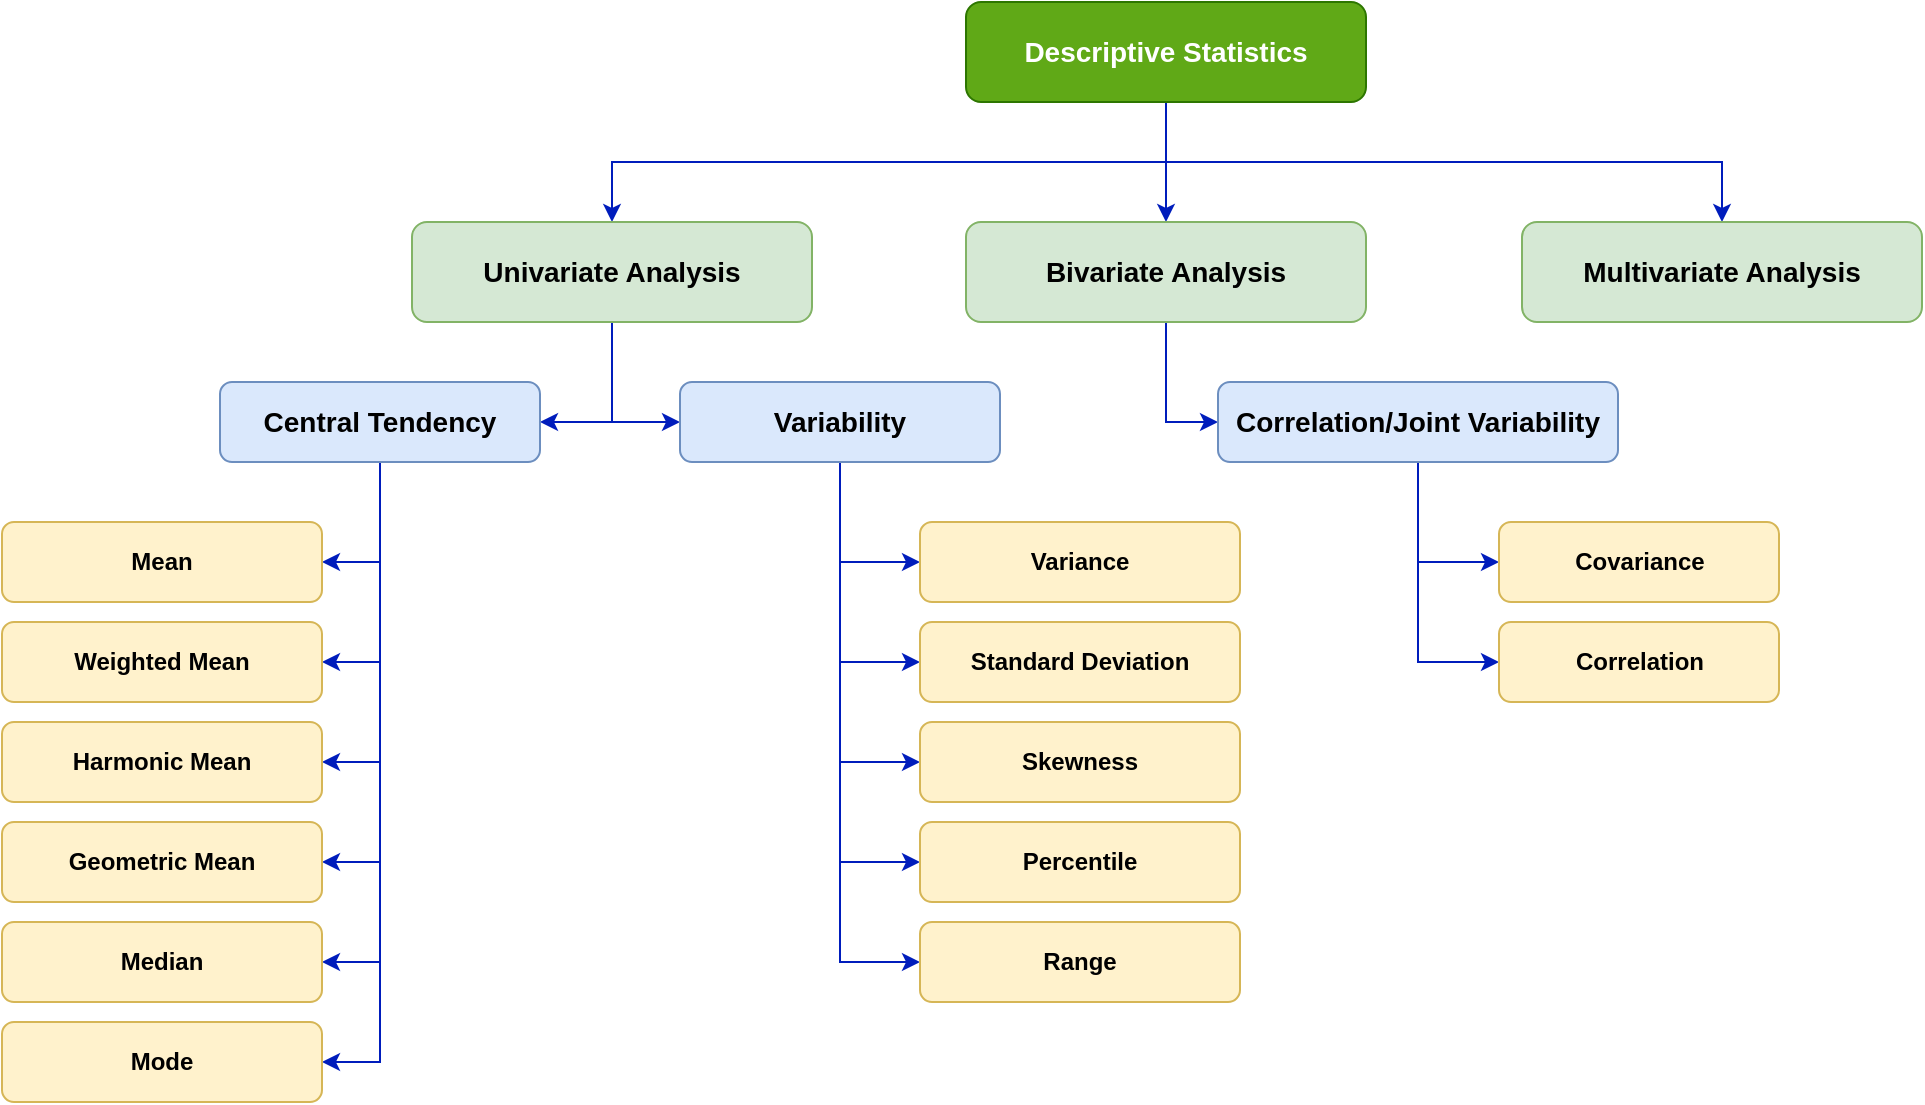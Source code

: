 <mxfile version="20.8.16" type="device"><diagram id="C5RBs43oDa-KdzZeNtuy" name="Page-1"><mxGraphModel dx="1556" dy="948" grid="1" gridSize="10" guides="1" tooltips="1" connect="1" arrows="1" fold="1" page="1" pageScale="1" pageWidth="1169" pageHeight="827" math="0" shadow="0"><root><mxCell id="WIyWlLk6GJQsqaUBKTNV-0"/><mxCell id="WIyWlLk6GJQsqaUBKTNV-1" parent="WIyWlLk6GJQsqaUBKTNV-0"/><mxCell id="yxkWiozBk-cY0VoZpgmD-3" style="edgeStyle=orthogonalEdgeStyle;rounded=0;orthogonalLoop=1;jettySize=auto;html=1;exitX=0.5;exitY=1;exitDx=0;exitDy=0;fillColor=#0050ef;strokeColor=#001DBC;strokeWidth=1;" parent="WIyWlLk6GJQsqaUBKTNV-1" source="WIyWlLk6GJQsqaUBKTNV-3" target="yxkWiozBk-cY0VoZpgmD-0" edge="1"><mxGeometry relative="1" as="geometry"/></mxCell><mxCell id="yxkWiozBk-cY0VoZpgmD-4" style="edgeStyle=orthogonalEdgeStyle;rounded=0;orthogonalLoop=1;jettySize=auto;html=1;exitX=0.5;exitY=1;exitDx=0;exitDy=0;fillColor=#0050ef;strokeColor=#001DBC;strokeWidth=1;" parent="WIyWlLk6GJQsqaUBKTNV-1" source="WIyWlLk6GJQsqaUBKTNV-3" target="yxkWiozBk-cY0VoZpgmD-2" edge="1"><mxGeometry relative="1" as="geometry"/></mxCell><mxCell id="XpXdbwIJvyWm-Mcsz4As-12" style="edgeStyle=orthogonalEdgeStyle;rounded=0;orthogonalLoop=1;jettySize=auto;html=1;exitX=0.5;exitY=1;exitDx=0;exitDy=0;entryX=0.5;entryY=0;entryDx=0;entryDy=0;fontSize=12;fillColor=#0050ef;strokeColor=#001DBC;" parent="WIyWlLk6GJQsqaUBKTNV-1" source="WIyWlLk6GJQsqaUBKTNV-3" target="XpXdbwIJvyWm-Mcsz4As-0" edge="1"><mxGeometry relative="1" as="geometry"/></mxCell><mxCell id="WIyWlLk6GJQsqaUBKTNV-3" value="Descriptive Statistics" style="rounded=1;whiteSpace=wrap;html=1;fontSize=14;glass=0;strokeWidth=1;shadow=0;fillColor=#60a917;strokeColor=#2D7600;fontStyle=1;fontColor=#ffffff;" parent="WIyWlLk6GJQsqaUBKTNV-1" vertex="1"><mxGeometry x="587" y="40" width="200" height="50" as="geometry"/></mxCell><mxCell id="LpRE4Hr6BKssz84tCFgL-5" style="edgeStyle=orthogonalEdgeStyle;rounded=0;orthogonalLoop=1;jettySize=auto;html=1;exitX=0.5;exitY=1;exitDx=0;exitDy=0;entryX=1;entryY=0.5;entryDx=0;entryDy=0;fillColor=#0050ef;strokeColor=#001DBC;" edge="1" parent="WIyWlLk6GJQsqaUBKTNV-1" source="yxkWiozBk-cY0VoZpgmD-0" target="yxkWiozBk-cY0VoZpgmD-38"><mxGeometry relative="1" as="geometry"/></mxCell><mxCell id="LpRE4Hr6BKssz84tCFgL-6" style="edgeStyle=orthogonalEdgeStyle;rounded=0;orthogonalLoop=1;jettySize=auto;html=1;exitX=0.5;exitY=1;exitDx=0;exitDy=0;entryX=0;entryY=0.5;entryDx=0;entryDy=0;fillColor=#0050ef;strokeColor=#001DBC;" edge="1" parent="WIyWlLk6GJQsqaUBKTNV-1" source="yxkWiozBk-cY0VoZpgmD-0" target="yxkWiozBk-cY0VoZpgmD-39"><mxGeometry relative="1" as="geometry"/></mxCell><mxCell id="yxkWiozBk-cY0VoZpgmD-0" value="Univariate Analysis" style="rounded=1;whiteSpace=wrap;html=1;fontSize=14;glass=0;strokeWidth=1;shadow=0;fillColor=#d5e8d4;strokeColor=#82b366;fontStyle=1" parent="WIyWlLk6GJQsqaUBKTNV-1" vertex="1"><mxGeometry x="310" y="150" width="200" height="50" as="geometry"/></mxCell><mxCell id="XpXdbwIJvyWm-Mcsz4As-13" style="edgeStyle=orthogonalEdgeStyle;rounded=0;orthogonalLoop=1;jettySize=auto;html=1;exitX=0.5;exitY=1;exitDx=0;exitDy=0;entryX=0;entryY=0.5;entryDx=0;entryDy=0;fontSize=12;fillColor=#0050ef;strokeColor=#001DBC;" parent="WIyWlLk6GJQsqaUBKTNV-1" source="yxkWiozBk-cY0VoZpgmD-2" target="XpXdbwIJvyWm-Mcsz4As-1" edge="1"><mxGeometry relative="1" as="geometry"/></mxCell><mxCell id="yxkWiozBk-cY0VoZpgmD-2" value="Bivariate Analysis" style="rounded=1;whiteSpace=wrap;html=1;fontSize=14;glass=0;strokeWidth=1;shadow=0;fillColor=#d5e8d4;strokeColor=#82b366;fontStyle=1" parent="WIyWlLk6GJQsqaUBKTNV-1" vertex="1"><mxGeometry x="587" y="150" width="200" height="50" as="geometry"/></mxCell><mxCell id="yxkWiozBk-cY0VoZpgmD-16" style="edgeStyle=orthogonalEdgeStyle;rounded=0;orthogonalLoop=1;jettySize=auto;html=1;exitX=0.5;exitY=1;exitDx=0;exitDy=0;entryX=0;entryY=0.5;entryDx=0;entryDy=0;strokeWidth=1;fillColor=#0050ef;strokeColor=#001DBC;" parent="WIyWlLk6GJQsqaUBKTNV-1" edge="1"><mxGeometry relative="1" as="geometry"><mxPoint x="952" y="290" as="sourcePoint"/></mxGeometry></mxCell><mxCell id="yxkWiozBk-cY0VoZpgmD-13" style="edgeStyle=orthogonalEdgeStyle;rounded=0;orthogonalLoop=1;jettySize=auto;html=1;exitX=0.5;exitY=1;exitDx=0;exitDy=0;entryX=0;entryY=0.5;entryDx=0;entryDy=0;strokeWidth=1;fillColor=#0050ef;strokeColor=#001DBC;" parent="WIyWlLk6GJQsqaUBKTNV-1" edge="1"><mxGeometry relative="1" as="geometry"><mxPoint x="965" y="433" as="sourcePoint"/></mxGeometry></mxCell><mxCell id="yxkWiozBk-cY0VoZpgmD-14" style="edgeStyle=orthogonalEdgeStyle;rounded=0;orthogonalLoop=1;jettySize=auto;html=1;exitX=0.5;exitY=1;exitDx=0;exitDy=0;entryX=0;entryY=0.5;entryDx=0;entryDy=0;strokeWidth=1;fillColor=#0050ef;strokeColor=#001DBC;" parent="WIyWlLk6GJQsqaUBKTNV-1" edge="1"><mxGeometry relative="1" as="geometry"><mxPoint x="965" y="433" as="sourcePoint"/></mxGeometry></mxCell><mxCell id="yxkWiozBk-cY0VoZpgmD-33" style="edgeStyle=orthogonalEdgeStyle;rounded=0;orthogonalLoop=1;jettySize=auto;html=1;exitX=0.5;exitY=1;exitDx=0;exitDy=0;entryX=1;entryY=0.5;entryDx=0;entryDy=0;strokeWidth=1;fillColor=#0050ef;strokeColor=#001DBC;" parent="WIyWlLk6GJQsqaUBKTNV-1" edge="1"><mxGeometry relative="1" as="geometry"><mxPoint x="695" y="520" as="sourcePoint"/></mxGeometry></mxCell><mxCell id="yxkWiozBk-cY0VoZpgmD-34" style="edgeStyle=orthogonalEdgeStyle;rounded=0;orthogonalLoop=1;jettySize=auto;html=1;exitX=0.5;exitY=1;exitDx=0;exitDy=0;entryX=1;entryY=0.5;entryDx=0;entryDy=0;strokeWidth=1;fillColor=#0050ef;strokeColor=#001DBC;" parent="WIyWlLk6GJQsqaUBKTNV-1" edge="1"><mxGeometry relative="1" as="geometry"><mxPoint x="695" y="520" as="sourcePoint"/></mxGeometry></mxCell><mxCell id="yxkWiozBk-cY0VoZpgmD-35" style="edgeStyle=orthogonalEdgeStyle;rounded=0;orthogonalLoop=1;jettySize=auto;html=1;exitX=0.5;exitY=1;exitDx=0;exitDy=0;entryX=1;entryY=0.5;entryDx=0;entryDy=0;strokeWidth=1;fillColor=#0050ef;strokeColor=#001DBC;" parent="WIyWlLk6GJQsqaUBKTNV-1" edge="1"><mxGeometry relative="1" as="geometry"><mxPoint x="695" y="520" as="sourcePoint"/></mxGeometry></mxCell><mxCell id="yxkWiozBk-cY0VoZpgmD-36" style="edgeStyle=orthogonalEdgeStyle;rounded=0;orthogonalLoop=1;jettySize=auto;html=1;exitX=0.5;exitY=1;exitDx=0;exitDy=0;entryX=1;entryY=0.5;entryDx=0;entryDy=0;strokeWidth=1;fillColor=#0050ef;strokeColor=#001DBC;" parent="WIyWlLk6GJQsqaUBKTNV-1" edge="1"><mxGeometry relative="1" as="geometry"><mxPoint x="695" y="520" as="sourcePoint"/></mxGeometry></mxCell><mxCell id="LpRE4Hr6BKssz84tCFgL-7" style="edgeStyle=orthogonalEdgeStyle;rounded=0;orthogonalLoop=1;jettySize=auto;html=1;exitX=0.5;exitY=1;exitDx=0;exitDy=0;entryX=1;entryY=0.5;entryDx=0;entryDy=0;fillColor=#0050ef;strokeColor=#001DBC;" edge="1" parent="WIyWlLk6GJQsqaUBKTNV-1" source="yxkWiozBk-cY0VoZpgmD-38" target="XpXdbwIJvyWm-Mcsz4As-24"><mxGeometry relative="1" as="geometry"/></mxCell><mxCell id="LpRE4Hr6BKssz84tCFgL-8" style="edgeStyle=orthogonalEdgeStyle;rounded=0;orthogonalLoop=1;jettySize=auto;html=1;exitX=0.5;exitY=1;exitDx=0;exitDy=0;entryX=1;entryY=0.5;entryDx=0;entryDy=0;fillColor=#0050ef;strokeColor=#001DBC;" edge="1" parent="WIyWlLk6GJQsqaUBKTNV-1" source="yxkWiozBk-cY0VoZpgmD-38" target="XpXdbwIJvyWm-Mcsz4As-25"><mxGeometry relative="1" as="geometry"/></mxCell><mxCell id="LpRE4Hr6BKssz84tCFgL-9" style="edgeStyle=orthogonalEdgeStyle;rounded=0;orthogonalLoop=1;jettySize=auto;html=1;exitX=0.5;exitY=1;exitDx=0;exitDy=0;entryX=1;entryY=0.5;entryDx=0;entryDy=0;fillColor=#0050ef;strokeColor=#001DBC;" edge="1" parent="WIyWlLk6GJQsqaUBKTNV-1" source="yxkWiozBk-cY0VoZpgmD-38" target="XpXdbwIJvyWm-Mcsz4As-26"><mxGeometry relative="1" as="geometry"/></mxCell><mxCell id="LpRE4Hr6BKssz84tCFgL-10" style="edgeStyle=orthogonalEdgeStyle;rounded=0;orthogonalLoop=1;jettySize=auto;html=1;exitX=0.5;exitY=1;exitDx=0;exitDy=0;entryX=1;entryY=0.5;entryDx=0;entryDy=0;fillColor=#0050ef;strokeColor=#001DBC;" edge="1" parent="WIyWlLk6GJQsqaUBKTNV-1" source="yxkWiozBk-cY0VoZpgmD-38" target="LpRE4Hr6BKssz84tCFgL-0"><mxGeometry relative="1" as="geometry"/></mxCell><mxCell id="LpRE4Hr6BKssz84tCFgL-11" style="edgeStyle=orthogonalEdgeStyle;rounded=0;orthogonalLoop=1;jettySize=auto;html=1;exitX=0.5;exitY=1;exitDx=0;exitDy=0;entryX=1;entryY=0.5;entryDx=0;entryDy=0;fillColor=#0050ef;strokeColor=#001DBC;" edge="1" parent="WIyWlLk6GJQsqaUBKTNV-1" source="yxkWiozBk-cY0VoZpgmD-38" target="LpRE4Hr6BKssz84tCFgL-1"><mxGeometry relative="1" as="geometry"/></mxCell><mxCell id="LpRE4Hr6BKssz84tCFgL-12" style="edgeStyle=orthogonalEdgeStyle;rounded=0;orthogonalLoop=1;jettySize=auto;html=1;exitX=0.5;exitY=1;exitDx=0;exitDy=0;entryX=1;entryY=0.5;entryDx=0;entryDy=0;fillColor=#0050ef;strokeColor=#001DBC;" edge="1" parent="WIyWlLk6GJQsqaUBKTNV-1" source="yxkWiozBk-cY0VoZpgmD-38" target="LpRE4Hr6BKssz84tCFgL-2"><mxGeometry relative="1" as="geometry"/></mxCell><mxCell id="yxkWiozBk-cY0VoZpgmD-38" value="Central Tendency" style="rounded=1;whiteSpace=wrap;html=1;fontSize=14;glass=0;strokeWidth=1;shadow=0;fillColor=#dae8fc;strokeColor=#6c8ebf;fontStyle=1;" parent="WIyWlLk6GJQsqaUBKTNV-1" vertex="1"><mxGeometry x="214" y="230" width="160" height="40" as="geometry"/></mxCell><mxCell id="XpXdbwIJvyWm-Mcsz4As-34" style="edgeStyle=orthogonalEdgeStyle;rounded=0;orthogonalLoop=1;jettySize=auto;html=1;exitX=0.5;exitY=1;exitDx=0;exitDy=0;entryX=0;entryY=0.5;entryDx=0;entryDy=0;fontSize=12;fillColor=#0050ef;strokeColor=#001DBC;" parent="WIyWlLk6GJQsqaUBKTNV-1" source="yxkWiozBk-cY0VoZpgmD-39" target="XpXdbwIJvyWm-Mcsz4As-31" edge="1"><mxGeometry relative="1" as="geometry"/></mxCell><mxCell id="XpXdbwIJvyWm-Mcsz4As-35" style="edgeStyle=orthogonalEdgeStyle;rounded=0;orthogonalLoop=1;jettySize=auto;html=1;exitX=0.5;exitY=1;exitDx=0;exitDy=0;entryX=0;entryY=0.5;entryDx=0;entryDy=0;fontSize=12;fillColor=#0050ef;strokeColor=#001DBC;" parent="WIyWlLk6GJQsqaUBKTNV-1" source="yxkWiozBk-cY0VoZpgmD-39" target="XpXdbwIJvyWm-Mcsz4As-32" edge="1"><mxGeometry relative="1" as="geometry"/></mxCell><mxCell id="XpXdbwIJvyWm-Mcsz4As-36" style="edgeStyle=orthogonalEdgeStyle;rounded=0;orthogonalLoop=1;jettySize=auto;html=1;exitX=0.5;exitY=1;exitDx=0;exitDy=0;entryX=0;entryY=0.5;entryDx=0;entryDy=0;fontSize=12;fillColor=#0050ef;strokeColor=#001DBC;" parent="WIyWlLk6GJQsqaUBKTNV-1" source="yxkWiozBk-cY0VoZpgmD-39" target="XpXdbwIJvyWm-Mcsz4As-33" edge="1"><mxGeometry relative="1" as="geometry"/></mxCell><mxCell id="LpRE4Hr6BKssz84tCFgL-13" style="edgeStyle=orthogonalEdgeStyle;rounded=0;orthogonalLoop=1;jettySize=auto;html=1;exitX=0.5;exitY=1;exitDx=0;exitDy=0;entryX=0;entryY=0.5;entryDx=0;entryDy=0;fillColor=#0050ef;strokeColor=#001DBC;" edge="1" parent="WIyWlLk6GJQsqaUBKTNV-1" source="yxkWiozBk-cY0VoZpgmD-39" target="LpRE4Hr6BKssz84tCFgL-3"><mxGeometry relative="1" as="geometry"/></mxCell><mxCell id="LpRE4Hr6BKssz84tCFgL-14" style="edgeStyle=orthogonalEdgeStyle;rounded=0;orthogonalLoop=1;jettySize=auto;html=1;exitX=0.5;exitY=1;exitDx=0;exitDy=0;entryX=0;entryY=0.5;entryDx=0;entryDy=0;fillColor=#0050ef;strokeColor=#001DBC;" edge="1" parent="WIyWlLk6GJQsqaUBKTNV-1" source="yxkWiozBk-cY0VoZpgmD-39" target="LpRE4Hr6BKssz84tCFgL-4"><mxGeometry relative="1" as="geometry"/></mxCell><mxCell id="yxkWiozBk-cY0VoZpgmD-39" value="Variability" style="rounded=1;whiteSpace=wrap;html=1;fontSize=14;glass=0;strokeWidth=1;shadow=0;fillColor=#dae8fc;strokeColor=#6c8ebf;fontStyle=1;" parent="WIyWlLk6GJQsqaUBKTNV-1" vertex="1"><mxGeometry x="444" y="230" width="160" height="40" as="geometry"/></mxCell><mxCell id="XpXdbwIJvyWm-Mcsz4As-0" value="Multivariate Analysis" style="rounded=1;whiteSpace=wrap;html=1;fontSize=14;glass=0;strokeWidth=1;shadow=0;fillColor=#d5e8d4;strokeColor=#82b366;fontStyle=1" parent="WIyWlLk6GJQsqaUBKTNV-1" vertex="1"><mxGeometry x="865" y="150" width="200" height="50" as="geometry"/></mxCell><mxCell id="XpXdbwIJvyWm-Mcsz4As-37" style="edgeStyle=orthogonalEdgeStyle;rounded=0;orthogonalLoop=1;jettySize=auto;html=1;exitX=0.5;exitY=1;exitDx=0;exitDy=0;entryX=0;entryY=0.5;entryDx=0;entryDy=0;fontSize=12;fillColor=#0050ef;strokeColor=#001DBC;" parent="WIyWlLk6GJQsqaUBKTNV-1" source="XpXdbwIJvyWm-Mcsz4As-1" target="XpXdbwIJvyWm-Mcsz4As-30" edge="1"><mxGeometry relative="1" as="geometry"/></mxCell><mxCell id="XpXdbwIJvyWm-Mcsz4As-39" style="edgeStyle=orthogonalEdgeStyle;rounded=0;orthogonalLoop=1;jettySize=auto;html=1;exitX=0.5;exitY=1;exitDx=0;exitDy=0;entryX=0;entryY=0.5;entryDx=0;entryDy=0;fontSize=14;fillColor=#0050ef;strokeColor=#001DBC;" parent="WIyWlLk6GJQsqaUBKTNV-1" source="XpXdbwIJvyWm-Mcsz4As-1" target="XpXdbwIJvyWm-Mcsz4As-38" edge="1"><mxGeometry relative="1" as="geometry"/></mxCell><mxCell id="XpXdbwIJvyWm-Mcsz4As-1" value="Correlation/Joint Variability" style="rounded=1;whiteSpace=wrap;html=1;fontSize=14;glass=0;strokeWidth=1;shadow=0;fillColor=#dae8fc;strokeColor=#6c8ebf;fontStyle=1" parent="WIyWlLk6GJQsqaUBKTNV-1" vertex="1"><mxGeometry x="713" y="230" width="200" height="40" as="geometry"/></mxCell><mxCell id="XpXdbwIJvyWm-Mcsz4As-18" style="edgeStyle=orthogonalEdgeStyle;rounded=0;orthogonalLoop=1;jettySize=auto;html=1;exitX=0.5;exitY=1;exitDx=0;exitDy=0;entryX=0;entryY=0.5;entryDx=0;entryDy=0;fontSize=12;fillColor=#0050ef;strokeColor=#001DBC;" parent="WIyWlLk6GJQsqaUBKTNV-1" target="XpXdbwIJvyWm-Mcsz4As-7" edge="1"><mxGeometry relative="1" as="geometry"><mxPoint x="698" y="548" as="sourcePoint"/></mxGeometry></mxCell><mxCell id="XpXdbwIJvyWm-Mcsz4As-20" style="edgeStyle=orthogonalEdgeStyle;rounded=0;orthogonalLoop=1;jettySize=auto;html=1;exitX=0.5;exitY=1;exitDx=0;exitDy=0;entryX=0;entryY=0.5;entryDx=0;entryDy=0;fontSize=12;fillColor=#0050ef;strokeColor=#001DBC;" parent="WIyWlLk6GJQsqaUBKTNV-1" target="XpXdbwIJvyWm-Mcsz4As-8" edge="1"><mxGeometry relative="1" as="geometry"><mxPoint x="813.5" y="603" as="sourcePoint"/></mxGeometry></mxCell><mxCell id="XpXdbwIJvyWm-Mcsz4As-21" style="edgeStyle=orthogonalEdgeStyle;rounded=0;orthogonalLoop=1;jettySize=auto;html=1;exitX=0.5;exitY=1;exitDx=0;exitDy=0;entryX=0;entryY=0.5;entryDx=0;entryDy=0;fontSize=12;fillColor=#0050ef;strokeColor=#001DBC;" parent="WIyWlLk6GJQsqaUBKTNV-1" target="XpXdbwIJvyWm-Mcsz4As-9" edge="1"><mxGeometry relative="1" as="geometry"><mxPoint x="813.5" y="603" as="sourcePoint"/></mxGeometry></mxCell><mxCell id="XpXdbwIJvyWm-Mcsz4As-24" value="Mean" style="rounded=1;whiteSpace=wrap;html=1;fontSize=12;glass=0;strokeWidth=1;shadow=0;fillColor=#fff2cc;strokeColor=#d6b656;fontStyle=1;" parent="WIyWlLk6GJQsqaUBKTNV-1" vertex="1"><mxGeometry x="105" y="300" width="160" height="40" as="geometry"/></mxCell><mxCell id="XpXdbwIJvyWm-Mcsz4As-25" value="Weighted Mean" style="rounded=1;whiteSpace=wrap;html=1;fontSize=12;glass=0;strokeWidth=1;shadow=0;fillColor=#fff2cc;strokeColor=#d6b656;fontStyle=1;" parent="WIyWlLk6GJQsqaUBKTNV-1" vertex="1"><mxGeometry x="105" y="350" width="160" height="40" as="geometry"/></mxCell><mxCell id="XpXdbwIJvyWm-Mcsz4As-26" value="Harmonic Mean" style="rounded=1;whiteSpace=wrap;html=1;fontSize=12;glass=0;strokeWidth=1;shadow=0;fillColor=#fff2cc;strokeColor=#d6b656;fontStyle=1;" parent="WIyWlLk6GJQsqaUBKTNV-1" vertex="1"><mxGeometry x="105" y="400" width="160" height="40" as="geometry"/></mxCell><mxCell id="XpXdbwIJvyWm-Mcsz4As-30" value="Correlation" style="rounded=1;whiteSpace=wrap;html=1;fontSize=12;glass=0;strokeWidth=1;shadow=0;fillColor=#fff2cc;strokeColor=#d6b656;fontStyle=1;" parent="WIyWlLk6GJQsqaUBKTNV-1" vertex="1"><mxGeometry x="853.5" y="350" width="140" height="40" as="geometry"/></mxCell><mxCell id="XpXdbwIJvyWm-Mcsz4As-31" value="Variance" style="rounded=1;whiteSpace=wrap;html=1;fontSize=12;glass=0;strokeWidth=1;shadow=0;fillColor=#fff2cc;strokeColor=#d6b656;fontStyle=1;" parent="WIyWlLk6GJQsqaUBKTNV-1" vertex="1"><mxGeometry x="564" y="300" width="160" height="40" as="geometry"/></mxCell><mxCell id="XpXdbwIJvyWm-Mcsz4As-32" value="Standard Deviation" style="rounded=1;whiteSpace=wrap;html=1;fontSize=12;glass=0;strokeWidth=1;shadow=0;fillColor=#fff2cc;strokeColor=#d6b656;fontStyle=1;" parent="WIyWlLk6GJQsqaUBKTNV-1" vertex="1"><mxGeometry x="564" y="350" width="160" height="40" as="geometry"/></mxCell><mxCell id="XpXdbwIJvyWm-Mcsz4As-33" value="Skewness" style="rounded=1;whiteSpace=wrap;html=1;fontSize=12;glass=0;strokeWidth=1;shadow=0;fillColor=#fff2cc;strokeColor=#d6b656;fontStyle=1;" parent="WIyWlLk6GJQsqaUBKTNV-1" vertex="1"><mxGeometry x="564" y="400" width="160" height="40" as="geometry"/></mxCell><mxCell id="XpXdbwIJvyWm-Mcsz4As-38" value="Covariance" style="rounded=1;whiteSpace=wrap;html=1;fontSize=12;glass=0;strokeWidth=1;shadow=0;fillColor=#fff2cc;strokeColor=#d6b656;fontStyle=1;" parent="WIyWlLk6GJQsqaUBKTNV-1" vertex="1"><mxGeometry x="853.5" y="300" width="140" height="40" as="geometry"/></mxCell><mxCell id="LpRE4Hr6BKssz84tCFgL-0" value="Geometric Mean" style="rounded=1;whiteSpace=wrap;html=1;fontSize=12;glass=0;strokeWidth=1;shadow=0;fillColor=#fff2cc;strokeColor=#d6b656;fontStyle=1;" vertex="1" parent="WIyWlLk6GJQsqaUBKTNV-1"><mxGeometry x="105" y="450" width="160" height="40" as="geometry"/></mxCell><mxCell id="LpRE4Hr6BKssz84tCFgL-1" value="Median" style="rounded=1;whiteSpace=wrap;html=1;fontSize=12;glass=0;strokeWidth=1;shadow=0;fillColor=#fff2cc;strokeColor=#d6b656;fontStyle=1;" vertex="1" parent="WIyWlLk6GJQsqaUBKTNV-1"><mxGeometry x="105" y="500" width="160" height="40" as="geometry"/></mxCell><mxCell id="LpRE4Hr6BKssz84tCFgL-2" value="Mode" style="rounded=1;whiteSpace=wrap;html=1;fontSize=12;glass=0;strokeWidth=1;shadow=0;fillColor=#fff2cc;strokeColor=#d6b656;fontStyle=1;" vertex="1" parent="WIyWlLk6GJQsqaUBKTNV-1"><mxGeometry x="105" y="550" width="160" height="40" as="geometry"/></mxCell><mxCell id="LpRE4Hr6BKssz84tCFgL-3" value="Percentile" style="rounded=1;whiteSpace=wrap;html=1;fontSize=12;glass=0;strokeWidth=1;shadow=0;fillColor=#fff2cc;strokeColor=#d6b656;fontStyle=1;" vertex="1" parent="WIyWlLk6GJQsqaUBKTNV-1"><mxGeometry x="564" y="450" width="160" height="40" as="geometry"/></mxCell><mxCell id="LpRE4Hr6BKssz84tCFgL-4" value="Range" style="rounded=1;whiteSpace=wrap;html=1;fontSize=12;glass=0;strokeWidth=1;shadow=0;fillColor=#fff2cc;strokeColor=#d6b656;fontStyle=1;" vertex="1" parent="WIyWlLk6GJQsqaUBKTNV-1"><mxGeometry x="564" y="500" width="160" height="40" as="geometry"/></mxCell></root></mxGraphModel></diagram></mxfile>